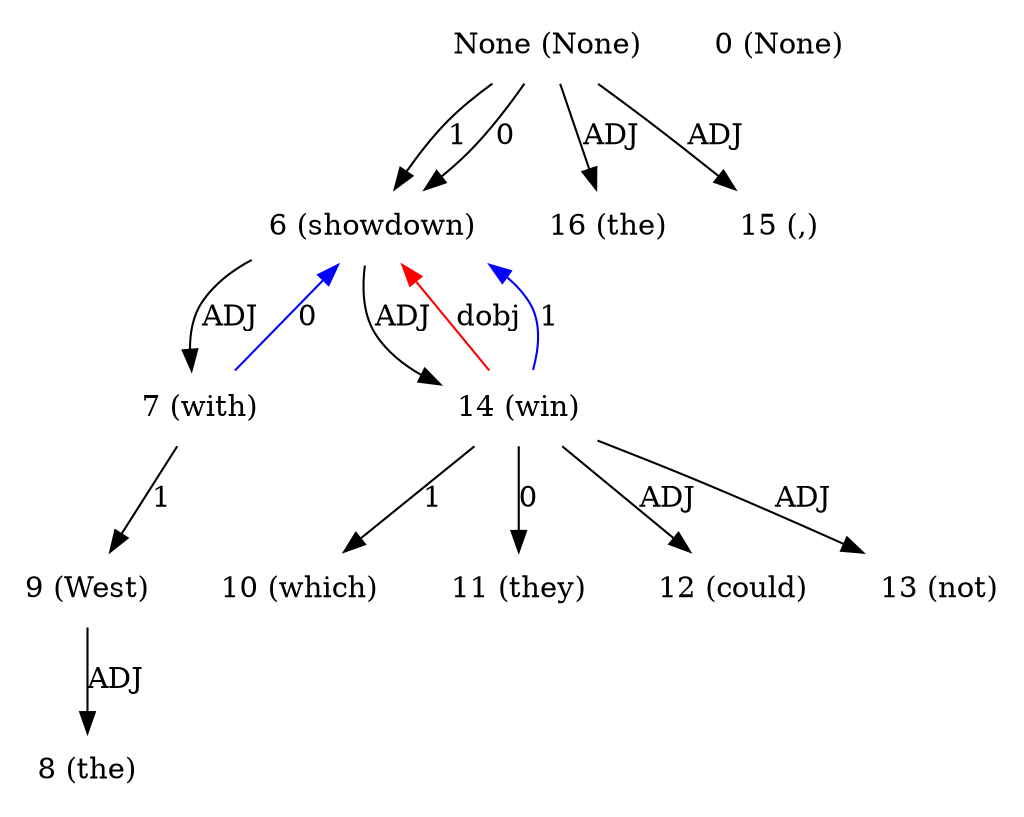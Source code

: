 digraph G{
edge [dir=forward]
node [shape=plaintext]

None [label="None (None)"]
None -> 6 [label="1"]
None [label="None (None)"]
None -> 6 [label="0"]
None [label="None (None)"]
None -> 16 [label="ADJ"]
None [label="None (None)"]
None -> 15 [label="ADJ"]
0 [label="0 (None)"]
6 [label="6 (showdown)"]
6 -> 7 [label="ADJ"]
6 -> 14 [label="ADJ"]
14 -> 6 [label="dobj", color="red"]
7 [label="7 (with)"]
7 -> 9 [label="1"]
7 -> 6 [label="0", color="blue"]
8 [label="8 (the)"]
9 [label="9 (West)"]
9 -> 8 [label="ADJ"]
10 [label="10 (which)"]
11 [label="11 (they)"]
12 [label="12 (could)"]
13 [label="13 (not)"]
14 [label="14 (win)"]
14 -> 10 [label="1"]
14 -> 6 [label="1", color="blue"]
14 -> 11 [label="0"]
14 -> 12 [label="ADJ"]
14 -> 13 [label="ADJ"]
15 [label="15 (,)"]
16 [label="16 (the)"]
}
